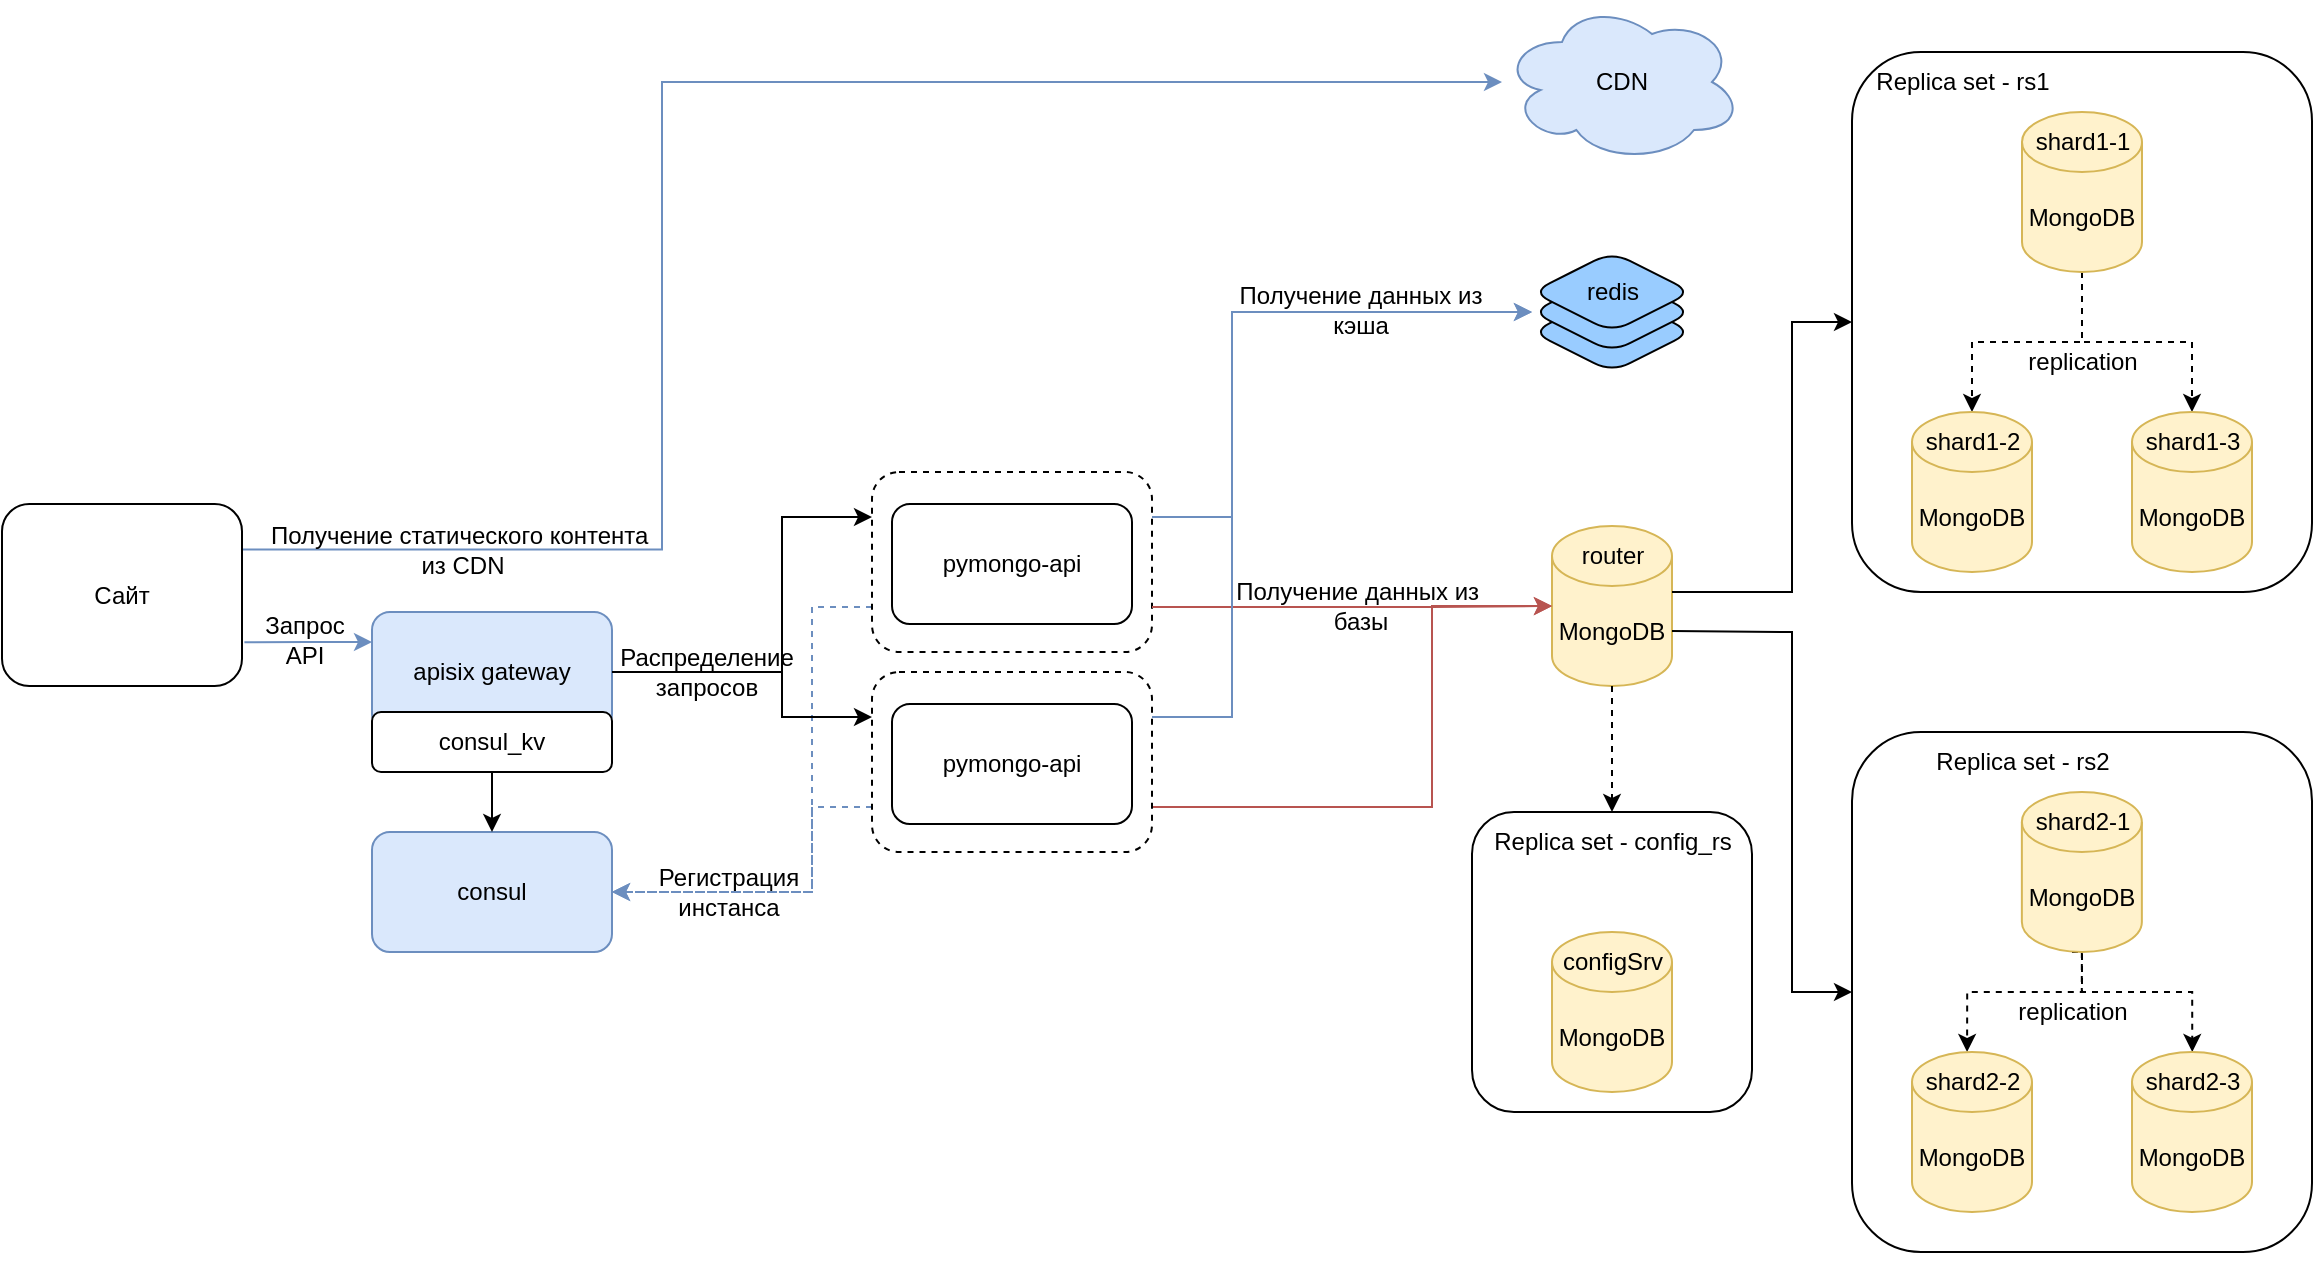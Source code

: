 <mxfile version="24.7.1" type="device">
  <diagram name="Page-1" id="-H_mtQnk-PTXWXPvYvuk">
    <mxGraphModel dx="1183" dy="711" grid="1" gridSize="10" guides="1" tooltips="1" connect="1" arrows="1" fold="1" page="1" pageScale="1" pageWidth="1169" pageHeight="827" math="0" shadow="0">
      <root>
        <mxCell id="0" />
        <mxCell id="1" parent="0" />
        <mxCell id="zA23MoTUsTF4_91t8viU-2" value="MongoDB" style="shape=cylinder3;whiteSpace=wrap;html=1;boundedLbl=1;backgroundOutline=1;size=15;fillColor=#fff2cc;strokeColor=#d6b656;" parent="1" vertex="1">
          <mxGeometry x="785" y="352" width="60" height="80" as="geometry" />
        </mxCell>
        <mxCell id="AZ_0WxoAM86HgjmTqXl6-2" value="router" style="text;html=1;align=center;verticalAlign=middle;resizable=0;points=[];autosize=1;strokeColor=none;fillColor=none;" vertex="1" parent="1">
          <mxGeometry x="790" y="352" width="50" height="30" as="geometry" />
        </mxCell>
        <mxCell id="AZ_0WxoAM86HgjmTqXl6-3" value="" style="rounded=1;whiteSpace=wrap;html=1;" vertex="1" parent="1">
          <mxGeometry x="935" y="115" width="230" height="270" as="geometry" />
        </mxCell>
        <mxCell id="AZ_0WxoAM86HgjmTqXl6-5" value="Replica set - rs1" style="text;html=1;align=center;verticalAlign=middle;resizable=0;points=[];autosize=1;strokeColor=none;fillColor=none;" vertex="1" parent="1">
          <mxGeometry x="935" y="115" width="110" height="30" as="geometry" />
        </mxCell>
        <mxCell id="AZ_0WxoAM86HgjmTqXl6-6" value="" style="rounded=1;whiteSpace=wrap;html=1;" vertex="1" parent="1">
          <mxGeometry x="935" y="455" width="230" height="260" as="geometry" />
        </mxCell>
        <mxCell id="AZ_0WxoAM86HgjmTqXl6-31" style="edgeStyle=orthogonalEdgeStyle;rounded=0;orthogonalLoop=1;jettySize=auto;html=1;dashed=1;exitX=0.5;exitY=1;exitDx=0;exitDy=0;exitPerimeter=0;" edge="1" parent="1" source="AZ_0WxoAM86HgjmTqXl6-7">
          <mxGeometry relative="1" as="geometry">
            <mxPoint x="1047.455" y="565" as="sourcePoint" />
            <mxPoint x="992.55" y="615" as="targetPoint" />
            <Array as="points">
              <mxPoint x="1050" y="585" />
              <mxPoint x="993" y="585" />
            </Array>
          </mxGeometry>
        </mxCell>
        <mxCell id="AZ_0WxoAM86HgjmTqXl6-32" style="edgeStyle=orthogonalEdgeStyle;rounded=0;orthogonalLoop=1;jettySize=auto;html=1;dashed=1;" edge="1" parent="1">
          <mxGeometry relative="1" as="geometry">
            <mxPoint x="1044.995" y="565" as="sourcePoint" />
            <mxPoint x="1105.131" y="615" as="targetPoint" />
            <Array as="points">
              <mxPoint x="1050" y="565" />
              <mxPoint x="1050" y="585" />
              <mxPoint x="1105" y="585" />
            </Array>
          </mxGeometry>
        </mxCell>
        <mxCell id="AZ_0WxoAM86HgjmTqXl6-8" value="Replica set - rs2" style="text;html=1;align=center;verticalAlign=middle;resizable=0;points=[];autosize=1;strokeColor=none;fillColor=none;" vertex="1" parent="1">
          <mxGeometry x="965" y="455" width="110" height="30" as="geometry" />
        </mxCell>
        <mxCell id="AZ_0WxoAM86HgjmTqXl6-9" value="" style="endArrow=classic;html=1;rounded=0;entryX=0;entryY=0.5;entryDx=0;entryDy=0;exitX=1;exitY=0.413;exitDx=0;exitDy=0;exitPerimeter=0;" edge="1" parent="1" source="zA23MoTUsTF4_91t8viU-2" target="AZ_0WxoAM86HgjmTqXl6-3">
          <mxGeometry width="50" height="50" relative="1" as="geometry">
            <mxPoint x="875" y="350" as="sourcePoint" />
            <mxPoint x="845" y="405" as="targetPoint" />
            <Array as="points">
              <mxPoint x="905" y="385" />
              <mxPoint x="905" y="250" />
            </Array>
          </mxGeometry>
        </mxCell>
        <mxCell id="AZ_0WxoAM86HgjmTqXl6-10" value="" style="endArrow=classic;html=1;rounded=0;entryX=0;entryY=0.5;entryDx=0;entryDy=0;exitX=1;exitY=0;exitDx=0;exitDy=52.5;exitPerimeter=0;" edge="1" parent="1" source="zA23MoTUsTF4_91t8viU-2">
          <mxGeometry width="50" height="50" relative="1" as="geometry">
            <mxPoint x="875" y="420" as="sourcePoint" />
            <mxPoint x="935" y="585" as="targetPoint" />
            <Array as="points">
              <mxPoint x="905" y="405" />
              <mxPoint x="905" y="585" />
            </Array>
          </mxGeometry>
        </mxCell>
        <mxCell id="AZ_0WxoAM86HgjmTqXl6-11" value="" style="rounded=1;whiteSpace=wrap;html=1;" vertex="1" parent="1">
          <mxGeometry x="745" y="495" width="140" height="150" as="geometry" />
        </mxCell>
        <mxCell id="AZ_0WxoAM86HgjmTqXl6-12" value="MongoDB" style="shape=cylinder3;whiteSpace=wrap;html=1;boundedLbl=1;backgroundOutline=1;size=15;fillColor=#fff2cc;strokeColor=#d6b656;" vertex="1" parent="1">
          <mxGeometry x="785" y="555" width="60" height="80" as="geometry" />
        </mxCell>
        <mxCell id="AZ_0WxoAM86HgjmTqXl6-13" value="configSrv" style="text;html=1;align=center;verticalAlign=middle;resizable=0;points=[];autosize=1;strokeColor=none;fillColor=none;" vertex="1" parent="1">
          <mxGeometry x="780" y="555" width="70" height="30" as="geometry" />
        </mxCell>
        <mxCell id="AZ_0WxoAM86HgjmTqXl6-29" style="edgeStyle=orthogonalEdgeStyle;rounded=0;orthogonalLoop=1;jettySize=auto;html=1;dashed=1;" edge="1" parent="1" source="AZ_0WxoAM86HgjmTqXl6-15" target="AZ_0WxoAM86HgjmTqXl6-14">
          <mxGeometry relative="1" as="geometry" />
        </mxCell>
        <mxCell id="AZ_0WxoAM86HgjmTqXl6-30" style="edgeStyle=orthogonalEdgeStyle;rounded=0;orthogonalLoop=1;jettySize=auto;html=1;dashed=1;" edge="1" parent="1" source="AZ_0WxoAM86HgjmTqXl6-15" target="AZ_0WxoAM86HgjmTqXl6-4">
          <mxGeometry relative="1" as="geometry" />
        </mxCell>
        <mxCell id="AZ_0WxoAM86HgjmTqXl6-33" value="replication" style="text;html=1;align=center;verticalAlign=middle;resizable=0;points=[];autosize=1;strokeColor=none;fillColor=none;glass=1;" vertex="1" parent="1">
          <mxGeometry x="1010" y="255" width="80" height="30" as="geometry" />
        </mxCell>
        <mxCell id="AZ_0WxoAM86HgjmTqXl6-35" value="replication" style="text;html=1;align=center;verticalAlign=middle;resizable=0;points=[];autosize=1;strokeColor=none;fillColor=none;glass=1;" vertex="1" parent="1">
          <mxGeometry x="1005" y="580" width="80" height="30" as="geometry" />
        </mxCell>
        <mxCell id="AZ_0WxoAM86HgjmTqXl6-36" value="Replica set - config_rs" style="text;html=1;align=center;verticalAlign=middle;resizable=0;points=[];autosize=1;strokeColor=none;fillColor=none;" vertex="1" parent="1">
          <mxGeometry x="745" y="495" width="140" height="30" as="geometry" />
        </mxCell>
        <mxCell id="AZ_0WxoAM86HgjmTqXl6-37" value="" style="endArrow=classic;html=1;rounded=0;exitX=0.5;exitY=1;exitDx=0;exitDy=0;exitPerimeter=0;dashed=1;" edge="1" parent="1" source="zA23MoTUsTF4_91t8viU-2" target="AZ_0WxoAM86HgjmTqXl6-11">
          <mxGeometry width="50" height="50" relative="1" as="geometry">
            <mxPoint x="875" y="455" as="sourcePoint" />
            <mxPoint x="925" y="405" as="targetPoint" />
          </mxGeometry>
        </mxCell>
        <mxCell id="AZ_0WxoAM86HgjmTqXl6-38" value="" style="group" vertex="1" connectable="0" parent="1">
          <mxGeometry x="1070" y="615" width="70" height="80" as="geometry" />
        </mxCell>
        <mxCell id="AZ_0WxoAM86HgjmTqXl6-17" value="MongoDB" style="shape=cylinder3;whiteSpace=wrap;html=1;boundedLbl=1;backgroundOutline=1;size=15;fillColor=#fff2cc;strokeColor=#d6b656;" vertex="1" parent="AZ_0WxoAM86HgjmTqXl6-38">
          <mxGeometry x="5" width="60" height="80" as="geometry" />
        </mxCell>
        <mxCell id="AZ_0WxoAM86HgjmTqXl6-28" value="shard2-3" style="text;html=1;align=center;verticalAlign=middle;resizable=0;points=[];autosize=1;strokeColor=none;fillColor=none;" vertex="1" parent="AZ_0WxoAM86HgjmTqXl6-38">
          <mxGeometry width="70" height="30" as="geometry" />
        </mxCell>
        <mxCell id="AZ_0WxoAM86HgjmTqXl6-39" value="" style="group" vertex="1" connectable="0" parent="1">
          <mxGeometry x="960" y="615" width="70" height="80" as="geometry" />
        </mxCell>
        <mxCell id="AZ_0WxoAM86HgjmTqXl6-16" value="MongoDB" style="shape=cylinder3;whiteSpace=wrap;html=1;boundedLbl=1;backgroundOutline=1;size=15;fillColor=#fff2cc;strokeColor=#d6b656;" vertex="1" parent="AZ_0WxoAM86HgjmTqXl6-39">
          <mxGeometry x="5" width="60" height="80" as="geometry" />
        </mxCell>
        <mxCell id="AZ_0WxoAM86HgjmTqXl6-27" value="shard2-2" style="text;html=1;align=center;verticalAlign=middle;resizable=0;points=[];autosize=1;strokeColor=none;fillColor=none;" vertex="1" parent="AZ_0WxoAM86HgjmTqXl6-39">
          <mxGeometry width="70" height="30" as="geometry" />
        </mxCell>
        <mxCell id="AZ_0WxoAM86HgjmTqXl6-40" value="" style="group" vertex="1" connectable="0" parent="1">
          <mxGeometry x="1014.93" y="485" width="70" height="80" as="geometry" />
        </mxCell>
        <mxCell id="AZ_0WxoAM86HgjmTqXl6-7" value="MongoDB" style="shape=cylinder3;whiteSpace=wrap;html=1;boundedLbl=1;backgroundOutline=1;size=15;fillColor=#fff2cc;strokeColor=#d6b656;" vertex="1" parent="AZ_0WxoAM86HgjmTqXl6-40">
          <mxGeometry x="5" width="60" height="80" as="geometry" />
        </mxCell>
        <mxCell id="AZ_0WxoAM86HgjmTqXl6-26" value="shard2-1" style="text;html=1;align=center;verticalAlign=middle;resizable=0;points=[];autosize=1;strokeColor=none;fillColor=none;" vertex="1" parent="AZ_0WxoAM86HgjmTqXl6-40">
          <mxGeometry width="70" height="30" as="geometry" />
        </mxCell>
        <mxCell id="AZ_0WxoAM86HgjmTqXl6-41" style="edgeStyle=orthogonalEdgeStyle;rounded=0;orthogonalLoop=1;jettySize=auto;html=1;exitX=0.5;exitY=1;exitDx=0;exitDy=0;" edge="1" parent="1" source="AZ_0WxoAM86HgjmTqXl6-6" target="AZ_0WxoAM86HgjmTqXl6-6">
          <mxGeometry relative="1" as="geometry" />
        </mxCell>
        <mxCell id="AZ_0WxoAM86HgjmTqXl6-42" value="" style="group" vertex="1" connectable="0" parent="1">
          <mxGeometry x="1070" y="295" width="70" height="80" as="geometry" />
        </mxCell>
        <mxCell id="AZ_0WxoAM86HgjmTqXl6-4" value="MongoDB" style="shape=cylinder3;whiteSpace=wrap;html=1;boundedLbl=1;backgroundOutline=1;size=15;fillColor=#fff2cc;strokeColor=#d6b656;" vertex="1" parent="AZ_0WxoAM86HgjmTqXl6-42">
          <mxGeometry x="5" width="60" height="80" as="geometry" />
        </mxCell>
        <mxCell id="AZ_0WxoAM86HgjmTqXl6-25" value="shard1-3" style="text;html=1;align=center;verticalAlign=middle;resizable=0;points=[];autosize=1;strokeColor=none;fillColor=none;" vertex="1" parent="AZ_0WxoAM86HgjmTqXl6-42">
          <mxGeometry width="70" height="30" as="geometry" />
        </mxCell>
        <mxCell id="AZ_0WxoAM86HgjmTqXl6-43" value="" style="group" vertex="1" connectable="0" parent="1">
          <mxGeometry x="960" y="295" width="70" height="80" as="geometry" />
        </mxCell>
        <mxCell id="AZ_0WxoAM86HgjmTqXl6-14" value="MongoDB" style="shape=cylinder3;whiteSpace=wrap;html=1;boundedLbl=1;backgroundOutline=1;size=15;fillColor=#fff2cc;strokeColor=#d6b656;" vertex="1" parent="AZ_0WxoAM86HgjmTqXl6-43">
          <mxGeometry x="5" width="60" height="80" as="geometry" />
        </mxCell>
        <mxCell id="AZ_0WxoAM86HgjmTqXl6-24" value="shard1-2" style="text;html=1;align=center;verticalAlign=middle;resizable=0;points=[];autosize=1;strokeColor=none;fillColor=none;" vertex="1" parent="AZ_0WxoAM86HgjmTqXl6-43">
          <mxGeometry width="70" height="30" as="geometry" />
        </mxCell>
        <mxCell id="AZ_0WxoAM86HgjmTqXl6-44" value="" style="group" vertex="1" connectable="0" parent="1">
          <mxGeometry x="1015" y="145" width="70" height="80" as="geometry" />
        </mxCell>
        <mxCell id="AZ_0WxoAM86HgjmTqXl6-15" value="MongoDB" style="shape=cylinder3;whiteSpace=wrap;html=1;boundedLbl=1;backgroundOutline=1;size=15;fillColor=#fff2cc;strokeColor=#d6b656;" vertex="1" parent="AZ_0WxoAM86HgjmTqXl6-44">
          <mxGeometry x="5" width="60" height="80" as="geometry" />
        </mxCell>
        <mxCell id="AZ_0WxoAM86HgjmTqXl6-23" value="shard1-1" style="text;html=1;align=center;verticalAlign=middle;resizable=0;points=[];autosize=1;strokeColor=none;fillColor=none;" vertex="1" parent="AZ_0WxoAM86HgjmTqXl6-44">
          <mxGeometry width="70" height="30" as="geometry" />
        </mxCell>
        <mxCell id="AZ_0WxoAM86HgjmTqXl6-47" value="" style="group" vertex="1" connectable="0" parent="1">
          <mxGeometry x="775" y="215" width="80" height="60" as="geometry" />
        </mxCell>
        <mxCell id="AZ_0WxoAM86HgjmTqXl6-46" value="" style="rhombus;whiteSpace=wrap;html=1;fillColor=#99CCFF;rounded=1;" vertex="1" parent="AZ_0WxoAM86HgjmTqXl6-47">
          <mxGeometry y="20" width="80" height="40" as="geometry" />
        </mxCell>
        <mxCell id="AZ_0WxoAM86HgjmTqXl6-45" value="" style="rhombus;whiteSpace=wrap;html=1;fillColor=#99CCFF;rounded=1;" vertex="1" parent="AZ_0WxoAM86HgjmTqXl6-47">
          <mxGeometry y="10" width="80" height="40" as="geometry" />
        </mxCell>
        <mxCell id="AZ_0WxoAM86HgjmTqXl6-19" value="" style="rhombus;whiteSpace=wrap;html=1;fillColor=#99CCFF;rounded=1;" vertex="1" parent="AZ_0WxoAM86HgjmTqXl6-47">
          <mxGeometry width="80" height="40" as="geometry" />
        </mxCell>
        <mxCell id="AZ_0WxoAM86HgjmTqXl6-21" value="redis" style="text;html=1;align=center;verticalAlign=middle;resizable=0;points=[];autosize=1;strokeColor=none;fillColor=none;" vertex="1" parent="AZ_0WxoAM86HgjmTqXl6-47">
          <mxGeometry x="15" y="5" width="50" height="30" as="geometry" />
        </mxCell>
        <mxCell id="AZ_0WxoAM86HgjmTqXl6-58" style="edgeStyle=orthogonalEdgeStyle;rounded=0;orthogonalLoop=1;jettySize=auto;html=1;entryX=1;entryY=0.5;entryDx=0;entryDy=0;dashed=1;exitX=0;exitY=0.75;exitDx=0;exitDy=0;fillColor=#dae8fc;strokeColor=#6c8ebf;" edge="1" parent="1" source="AZ_0WxoAM86HgjmTqXl6-60" target="AZ_0WxoAM86HgjmTqXl6-54">
          <mxGeometry relative="1" as="geometry">
            <Array as="points">
              <mxPoint x="415" y="393" />
              <mxPoint x="415" y="535" />
            </Array>
          </mxGeometry>
        </mxCell>
        <mxCell id="AZ_0WxoAM86HgjmTqXl6-63" style="edgeStyle=orthogonalEdgeStyle;rounded=0;orthogonalLoop=1;jettySize=auto;html=1;entryX=0;entryY=0.25;entryDx=0;entryDy=0;" edge="1" parent="1" source="AZ_0WxoAM86HgjmTqXl6-51" target="AZ_0WxoAM86HgjmTqXl6-61">
          <mxGeometry relative="1" as="geometry">
            <Array as="points">
              <mxPoint x="400" y="425" />
              <mxPoint x="400" y="447" />
            </Array>
          </mxGeometry>
        </mxCell>
        <mxCell id="AZ_0WxoAM86HgjmTqXl6-65" style="edgeStyle=orthogonalEdgeStyle;rounded=0;orthogonalLoop=1;jettySize=auto;html=1;endArrow=none;endFill=0;startArrow=classic;startFill=1;exitX=0;exitY=0.25;exitDx=0;exitDy=0;fillColor=#dae8fc;strokeColor=#6c8ebf;entryX=1.01;entryY=0.76;entryDx=0;entryDy=0;entryPerimeter=0;" edge="1" parent="1" source="AZ_0WxoAM86HgjmTqXl6-51" target="AZ_0WxoAM86HgjmTqXl6-70">
          <mxGeometry relative="1" as="geometry">
            <mxPoint x="160" y="410" as="targetPoint" />
          </mxGeometry>
        </mxCell>
        <mxCell id="AZ_0WxoAM86HgjmTqXl6-51" value="apisix gateway" style="rounded=1;whiteSpace=wrap;html=1;fillColor=#dae8fc;strokeColor=#6c8ebf;" vertex="1" parent="1">
          <mxGeometry x="195" y="395" width="120" height="60" as="geometry" />
        </mxCell>
        <mxCell id="AZ_0WxoAM86HgjmTqXl6-54" value="consul" style="rounded=1;whiteSpace=wrap;html=1;fillColor=#dae8fc;strokeColor=#6c8ebf;" vertex="1" parent="1">
          <mxGeometry x="195" y="505" width="120" height="60" as="geometry" />
        </mxCell>
        <mxCell id="AZ_0WxoAM86HgjmTqXl6-56" style="edgeStyle=orthogonalEdgeStyle;rounded=0;orthogonalLoop=1;jettySize=auto;html=1;" edge="1" parent="1" source="AZ_0WxoAM86HgjmTqXl6-55" target="AZ_0WxoAM86HgjmTqXl6-54">
          <mxGeometry relative="1" as="geometry" />
        </mxCell>
        <mxCell id="AZ_0WxoAM86HgjmTqXl6-55" value="consul_kv" style="rounded=1;whiteSpace=wrap;html=1;" vertex="1" parent="1">
          <mxGeometry x="195" y="445" width="120" height="30" as="geometry" />
        </mxCell>
        <mxCell id="AZ_0WxoAM86HgjmTqXl6-60" value="" style="rounded=1;whiteSpace=wrap;html=1;dashed=1;" vertex="1" parent="1">
          <mxGeometry x="445" y="325" width="140" height="90" as="geometry" />
        </mxCell>
        <mxCell id="zA23MoTUsTF4_91t8viU-3" value="pymongo-api" style="rounded=1;whiteSpace=wrap;html=1;" parent="1" vertex="1">
          <mxGeometry x="455" y="341" width="120" height="60" as="geometry" />
        </mxCell>
        <mxCell id="zA23MoTUsTF4_91t8viU-4" style="edgeStyle=orthogonalEdgeStyle;rounded=0;orthogonalLoop=1;jettySize=auto;html=1;exitX=1;exitY=0.25;exitDx=0;exitDy=0;entryX=0;entryY=0.5;entryDx=0;entryDy=0;fillColor=#dae8fc;strokeColor=#6c8ebf;" parent="1" source="AZ_0WxoAM86HgjmTqXl6-60" target="AZ_0WxoAM86HgjmTqXl6-45" edge="1">
          <mxGeometry relative="1" as="geometry">
            <mxPoint x="775" y="235" as="targetPoint" />
            <Array as="points">
              <mxPoint x="625" y="348" />
              <mxPoint x="625" y="245" />
            </Array>
          </mxGeometry>
        </mxCell>
        <mxCell id="AZ_0WxoAM86HgjmTqXl6-20" style="edgeStyle=orthogonalEdgeStyle;rounded=0;orthogonalLoop=1;jettySize=auto;html=1;exitX=1;exitY=0.75;exitDx=0;exitDy=0;entryX=0;entryY=0.5;entryDx=0;entryDy=0;entryPerimeter=0;fillColor=#f8cecc;strokeColor=#b85450;" edge="1" parent="1" source="AZ_0WxoAM86HgjmTqXl6-60" target="zA23MoTUsTF4_91t8viU-2">
          <mxGeometry relative="1" as="geometry">
            <mxPoint x="755" y="385" as="targetPoint" />
            <Array as="points">
              <mxPoint x="725" y="393" />
              <mxPoint x="785" y="392" />
            </Array>
          </mxGeometry>
        </mxCell>
        <mxCell id="AZ_0WxoAM86HgjmTqXl6-50" style="edgeStyle=orthogonalEdgeStyle;rounded=0;orthogonalLoop=1;jettySize=auto;html=1;entryX=0;entryY=0.5;entryDx=0;entryDy=0;fillColor=#dae8fc;strokeColor=#6c8ebf;exitX=1;exitY=0.25;exitDx=0;exitDy=0;" edge="1" parent="1" source="AZ_0WxoAM86HgjmTqXl6-61" target="AZ_0WxoAM86HgjmTqXl6-45">
          <mxGeometry relative="1" as="geometry">
            <mxPoint x="575" y="440" as="sourcePoint" />
            <Array as="points">
              <mxPoint x="625" y="448" />
              <mxPoint x="625" y="245" />
            </Array>
          </mxGeometry>
        </mxCell>
        <mxCell id="AZ_0WxoAM86HgjmTqXl6-49" style="edgeStyle=orthogonalEdgeStyle;rounded=0;orthogonalLoop=1;jettySize=auto;html=1;fillColor=#f8cecc;strokeColor=#b85450;exitX=1;exitY=0.75;exitDx=0;exitDy=0;entryX=0;entryY=0.5;entryDx=0;entryDy=0;entryPerimeter=0;" edge="1" parent="1" source="AZ_0WxoAM86HgjmTqXl6-61" target="zA23MoTUsTF4_91t8viU-2">
          <mxGeometry relative="1" as="geometry">
            <mxPoint x="575" y="470" as="sourcePoint" />
            <mxPoint x="775" y="405" as="targetPoint" />
            <Array as="points">
              <mxPoint x="725" y="493" />
              <mxPoint x="725" y="392" />
            </Array>
          </mxGeometry>
        </mxCell>
        <mxCell id="AZ_0WxoAM86HgjmTqXl6-52" style="edgeStyle=orthogonalEdgeStyle;rounded=0;orthogonalLoop=1;jettySize=auto;html=1;entryX=0;entryY=0.25;entryDx=0;entryDy=0;" edge="1" parent="1" source="AZ_0WxoAM86HgjmTqXl6-51" target="AZ_0WxoAM86HgjmTqXl6-60">
          <mxGeometry relative="1" as="geometry">
            <Array as="points">
              <mxPoint x="400" y="425" />
              <mxPoint x="400" y="348" />
            </Array>
          </mxGeometry>
        </mxCell>
        <mxCell id="AZ_0WxoAM86HgjmTqXl6-64" style="edgeStyle=orthogonalEdgeStyle;rounded=0;orthogonalLoop=1;jettySize=auto;html=1;entryX=1;entryY=0.5;entryDx=0;entryDy=0;dashed=1;exitX=0;exitY=0.75;exitDx=0;exitDy=0;fillColor=#dae8fc;strokeColor=#6c8ebf;" edge="1" parent="1" source="AZ_0WxoAM86HgjmTqXl6-61" target="AZ_0WxoAM86HgjmTqXl6-54">
          <mxGeometry relative="1" as="geometry">
            <Array as="points">
              <mxPoint x="415" y="492" />
              <mxPoint x="415" y="535" />
            </Array>
          </mxGeometry>
        </mxCell>
        <mxCell id="AZ_0WxoAM86HgjmTqXl6-61" value="" style="rounded=1;whiteSpace=wrap;html=1;dashed=1;" vertex="1" parent="1">
          <mxGeometry x="445" y="425" width="140" height="90" as="geometry" />
        </mxCell>
        <mxCell id="AZ_0WxoAM86HgjmTqXl6-62" value="pymongo-api" style="rounded=1;whiteSpace=wrap;html=1;" vertex="1" parent="1">
          <mxGeometry x="455" y="441" width="120" height="60" as="geometry" />
        </mxCell>
        <mxCell id="AZ_0WxoAM86HgjmTqXl6-69" style="edgeStyle=orthogonalEdgeStyle;rounded=0;orthogonalLoop=1;jettySize=auto;html=1;startArrow=classic;startFill=1;endArrow=none;endFill=0;entryX=1;entryY=0.25;entryDx=0;entryDy=0;fillColor=#dae8fc;strokeColor=#6c8ebf;" edge="1" parent="1" source="AZ_0WxoAM86HgjmTqXl6-68" target="AZ_0WxoAM86HgjmTqXl6-70">
          <mxGeometry relative="1" as="geometry">
            <mxPoint x="110" y="365" as="targetPoint" />
            <Array as="points">
              <mxPoint x="340" y="130" />
              <mxPoint x="340" y="364" />
            </Array>
          </mxGeometry>
        </mxCell>
        <mxCell id="AZ_0WxoAM86HgjmTqXl6-68" value="CDN" style="ellipse;shape=cloud;whiteSpace=wrap;html=1;fillColor=#dae8fc;strokeColor=#6c8ebf;" vertex="1" parent="1">
          <mxGeometry x="760" y="90" width="120" height="80" as="geometry" />
        </mxCell>
        <mxCell id="AZ_0WxoAM86HgjmTqXl6-70" value="Сайт" style="rounded=1;whiteSpace=wrap;html=1;" vertex="1" parent="1">
          <mxGeometry x="10" y="341" width="120" height="91" as="geometry" />
        </mxCell>
        <mxCell id="AZ_0WxoAM86HgjmTqXl6-71" value="Получение статического контента&amp;nbsp;&lt;div&gt;из CDN&lt;/div&gt;" style="text;html=1;align=center;verticalAlign=middle;resizable=0;points=[];autosize=1;strokeColor=none;fillColor=none;" vertex="1" parent="1">
          <mxGeometry x="130" y="344" width="220" height="40" as="geometry" />
        </mxCell>
        <mxCell id="AZ_0WxoAM86HgjmTqXl6-72" value="Получение данных из&lt;div&gt;кэша&lt;/div&gt;" style="text;html=1;align=center;verticalAlign=middle;resizable=0;points=[];autosize=1;strokeColor=none;fillColor=none;" vertex="1" parent="1">
          <mxGeometry x="614" y="224" width="150" height="40" as="geometry" />
        </mxCell>
        <mxCell id="AZ_0WxoAM86HgjmTqXl6-73" value="Получение данных из&amp;nbsp;&lt;div&gt;базы&lt;/div&gt;" style="text;html=1;align=center;verticalAlign=middle;resizable=0;points=[];autosize=1;strokeColor=none;fillColor=none;" vertex="1" parent="1">
          <mxGeometry x="614" y="372" width="150" height="40" as="geometry" />
        </mxCell>
        <mxCell id="AZ_0WxoAM86HgjmTqXl6-75" value="Регистрация&lt;div&gt;инстанса&lt;/div&gt;" style="text;html=1;align=center;verticalAlign=middle;resizable=0;points=[];autosize=1;strokeColor=none;fillColor=none;" vertex="1" parent="1">
          <mxGeometry x="323" y="515" width="100" height="40" as="geometry" />
        </mxCell>
        <mxCell id="AZ_0WxoAM86HgjmTqXl6-76" value="Запрос&lt;div&gt;API&lt;/div&gt;" style="text;html=1;align=center;verticalAlign=middle;resizable=0;points=[];autosize=1;strokeColor=none;fillColor=none;" vertex="1" parent="1">
          <mxGeometry x="131" y="389" width="60" height="40" as="geometry" />
        </mxCell>
        <mxCell id="AZ_0WxoAM86HgjmTqXl6-77" value="Распределение&lt;div&gt;запросов&lt;/div&gt;" style="text;html=1;align=center;verticalAlign=middle;resizable=0;points=[];autosize=1;strokeColor=none;fillColor=none;" vertex="1" parent="1">
          <mxGeometry x="307" y="405" width="110" height="40" as="geometry" />
        </mxCell>
      </root>
    </mxGraphModel>
  </diagram>
</mxfile>
